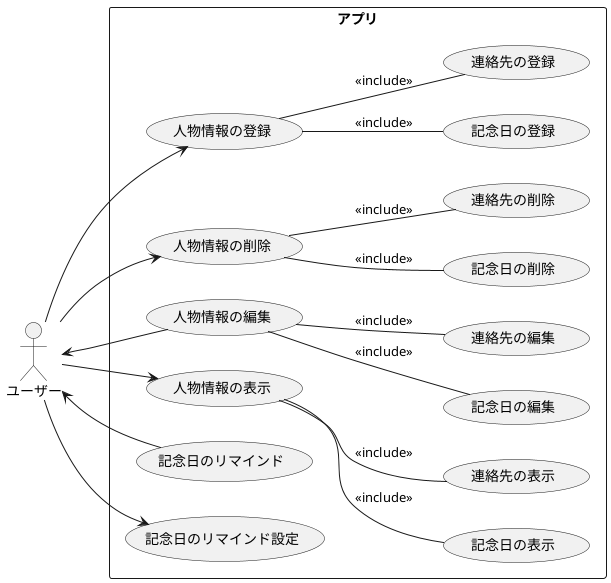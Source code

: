 @startuml
left to right direction

actor ユーザー
rectangle アプリ {
    usecase 人物情報の登録
    usecase 人物情報の削除
    usecase 人物情報の編集
    usecase 人物情報の表示
    usecase 記念日の登録
    usecase 記念日の削除
    usecase 記念日の編集
    usecase 記念日の表示
    usecase 記念日のリマインド
    usecase 記念日のリマインド設定
    usecase 連絡先の登録
    usecase 連絡先の削除
    usecase 連絡先の編集
    usecase 連絡先の表示
}

ユーザー --> 人物情報の登録
ユーザー --> 人物情報の削除
ユーザー --> 人物情報の表示
ユーザー <-- 人物情報の編集
ユーザー --> 記念日のリマインド設定
ユーザー <-- 記念日のリマインド
人物情報の登録 -- 記念日の登録 : <<include>>
人物情報の登録 -- 連絡先の登録 : <<include>>
人物情報の削除 -- 記念日の削除 : <<include>>
人物情報の削除 -- 連絡先の削除 : <<include>>
人物情報の編集 -- 記念日の編集 : <<include>>
人物情報の編集 -- 連絡先の編集 : <<include>>
人物情報の表示 -- 記念日の表示 : <<include>>
人物情報の表示 -- 連絡先の表示 : <<include>>

@enduml